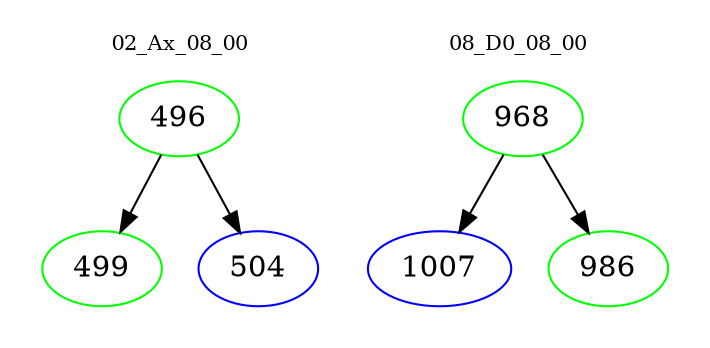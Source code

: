 digraph{
subgraph cluster_0 {
color = white
label = "02_Ax_08_00";
fontsize=10;
T0_496 [label="496", color="green"]
T0_496 -> T0_499 [color="black"]
T0_499 [label="499", color="green"]
T0_496 -> T0_504 [color="black"]
T0_504 [label="504", color="blue"]
}
subgraph cluster_1 {
color = white
label = "08_D0_08_00";
fontsize=10;
T1_968 [label="968", color="green"]
T1_968 -> T1_1007 [color="black"]
T1_1007 [label="1007", color="blue"]
T1_968 -> T1_986 [color="black"]
T1_986 [label="986", color="green"]
}
}
